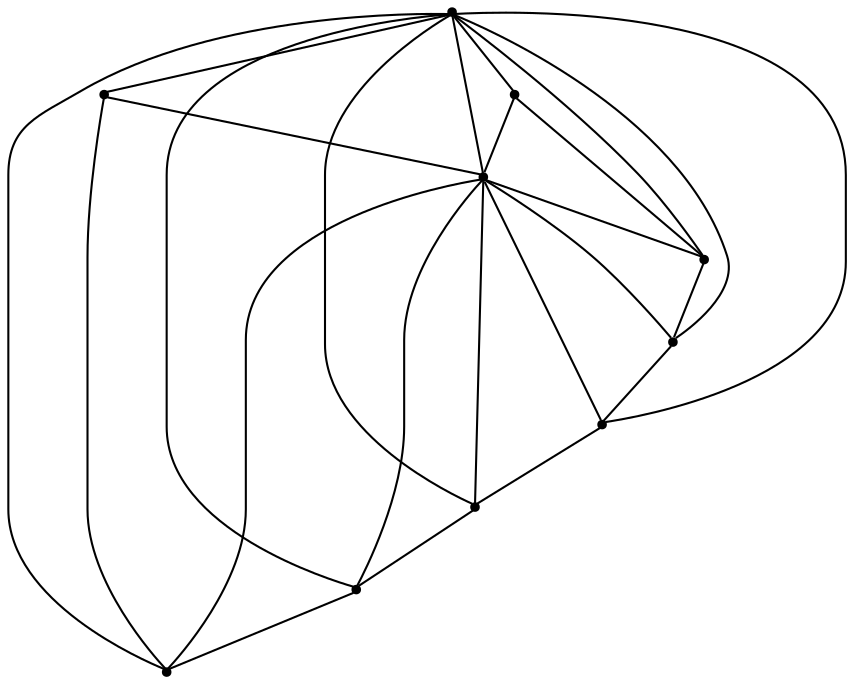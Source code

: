 graph {
  node [shape=point,comment="{\"directed\":false,\"doi\":\"10.1007/3-540-37623-2_13\",\"figure\":\"5\"}"]

  v0 [pos="489.4058600334999,623.0838521321614"]
  v1 [pos="516.1864710053269,330.8963521321614"]
  v2 [pos="542.5357904279315,489.83692169189453"]
  v3 [pos="568.8954581771815,517.4619420369465"]
  v4 [pos="516.4156920041396,464.121348063151"]
  v5 [pos="489.6215058081111,437.1463521321614"]
  v6 [pos="463.05654061089535,410.7889556884765"]
  v7 [pos="436.4915754136796,384.0213521321614"]
  v8 [pos="410.1558153192294,357.6639556884765"]
  v9 [pos="409.9266102164638,331.308848063151"]

  v0 -- v9 [id="-1",pos="489.4058600334999,623.0838521321614 383.53982381090486,623.6536407470703 383.53982381090486,623.6536407470703 383.53982381090486,623.6536407470703 383.53982381090486,331.4661407470703 383.53982381090486,331.4661407470703 383.53982381090486,331.4661407470703 409.9266102164638,331.308848063151 409.9266102164638,331.308848063151 409.9266102164638,331.308848063151"]
  v1 -- v0 [id="-2",pos="516.1864710053269,330.8963521321614 622.3869600583671,331.4661407470703 622.3869600583671,331.4661407470703 622.3869600583671,331.4661407470703 622.3869600583671,623.6536407470703 622.3869600583671,623.6536407470703 622.3869600583671,623.6536407470703 489.4058600334999,623.0838521321614 489.4058600334999,623.0838521321614 489.4058600334999,623.0838521321614"]
  v0 -- v8 [id="-3",pos="489.4058600334999,623.0838521321614 409.86723848064094,597.0911407470703 409.86723848064094,597.0911407470703 409.86723848064094,597.0911407470703 410.1558153192294,357.6639556884765 410.1558153192294,357.6639556884765 410.1558153192294,357.6639556884765"]
  v8 -- v7 [id="-4",pos="410.1558153192294,357.6639556884765 436.4915754136796,384.0213521321614 436.4915754136796,384.0213521321614 436.4915754136796,384.0213521321614"]
  v6 -- v5 [id="-5",pos="463.05654061089535,410.7889556884765 489.6215058081111,437.1463521321614 489.6215058081111,437.1463521321614 489.6215058081111,437.1463521321614"]
  v5 -- v4 [id="-6",pos="489.6215058081111,437.1463521321614 516.4156920041396,464.121348063151 516.4156920041396,464.121348063151 516.4156920041396,464.121348063151"]
  v4 -- v2 [id="-7",pos="516.4156920041396,464.121348063151 542.5357904279315,489.83692169189453 542.5357904279315,489.83692169189453 542.5357904279315,489.83692169189453"]
  v2 -- v3 [id="-8",pos="542.5357904279315,489.83692169189453 568.8954581771815,517.4619420369465 568.8954581771815,517.4619420369465 568.8954581771815,517.4619420369465"]
  v9 -- v8 [id="-9",pos="409.9266102164638,331.308848063151 410.1558153192294,357.6639556884765 410.1558153192294,357.6639556884765 410.1558153192294,357.6639556884765"]
  v7 -- v6 [id="-10",pos="436.4915754136796,384.0213521321614 463.05654061089535,410.7889556884765 463.05654061089535,410.7889556884765 463.05654061089535,410.7889556884765"]
  v7 -- v0 [id="-11",pos="436.4915754136796,384.0213521321614 436.4322036778567,570.5286407470703 436.4322036778567,570.5286407470703 436.4322036778567,570.5286407470703 489.4058600334999,623.0838521321614 489.4058600334999,623.0838521321614 489.4058600334999,623.0838521321614"]
  v1 -- v8 [id="-12",pos="516.1864710053269,330.8963521321614 436.4322036778567,358.02864074707026 436.4322036778567,358.02864074707026 436.4322036778567,358.02864074707026 410.1558153192294,357.6639556884765 410.1558153192294,357.6639556884765 410.1558153192294,357.6639556884765"]
  v7 -- v1 [id="-13",pos="436.4915754136796,384.0213521321614 462.9971688750725,384.59114074707026 462.9971688750725,384.59114074707026 462.9971688750725,384.59114074707026 516.1864710053269,330.8963521321614 516.1864710053269,330.8963521321614 516.1864710053269,330.8963521321614"]
  v6 -- v0 [id="-14",pos="463.05654061089535,410.7889556884765 462.9971688750725,543.9661407470703 462.9971688750725,543.9661407470703 462.9971688750725,543.9661407470703 489.4058600334999,623.0838521321614 489.4058600334999,623.0838521321614 489.4058600334999,623.0838521321614"]
  v0 -- v4 [id="-15",pos="489.4058600334999,623.0838521321614 516.127099269504,544.1993459065754 516.127099269504,544.1993459065754 516.127099269504,544.1993459065754 516.4156920041396,464.121348063151 516.4156920041396,464.121348063151 516.4156920041396,464.121348063151"]
  v5 -- v0 [id="-16",pos="489.6215058081111,437.1463521321614 489.4058600334999,623.0838521321614 489.4058600334999,623.0838521321614 489.4058600334999,623.0838521321614"]
  v6 -- v1 [id="-17",pos="463.05654061089535,410.7889556884765 489.56213407228825,411.15364074707026 489.56213407228825,411.15364074707026 489.56213407228825,411.15364074707026 516.1864710053269,330.8963521321614 516.1864710053269,330.8963521321614 516.1864710053269,330.8963521321614"]
  v5 -- v1 [id="-18",pos="489.6215058081111,437.1463521321614 516.127099269504,437.71614074707026 516.127099269504,437.71614074707026 516.127099269504,437.71614074707026 516.1864710053269,330.8963521321614 516.1864710053269,330.8963521321614 516.1864710053269,330.8963521321614"]
  v1 -- v4 [id="-19",pos="516.1864710053269,330.8963521321614 542.6920644667198,411.15364074707026 542.6920644667198,411.15364074707026 542.6920644667198,411.15364074707026 542.6920644667198,464.27864074707026 542.6920644667198,464.27864074707026 542.6920644667198,464.27864074707026 516.4156920041396,464.121348063151 516.4156920041396,464.121348063151 516.4156920041396,464.121348063151"]
  v1 -- v2 [id="-20",pos="516.1864710053269,330.8963521321614 569.2570296639356,384.59114074707026 569.2570296639356,384.59114074707026 569.2570296639356,384.59114074707026 569.2570296639356,490.8411407470703 569.2570296639356,490.8411407470703 569.2570296639356,490.8411407470703 542.5357904279315,489.83692169189453 542.5357904279315,489.83692169189453 542.5357904279315,489.83692169189453"]
  v2 -- v0 [id="-21",pos="542.5357904279315,489.83692169189453 542.6920644667198,570.5286407470703 542.6920644667198,570.5286407470703 542.6920644667198,570.5286407470703 489.4058600334999,623.0838521321614 489.4058600334999,623.0838521321614 489.4058600334999,623.0838521321614"]
  v3 -- v1 [id="-22",pos="568.8954581771815,517.4619420369465 595.8219948611513,517.4036407470703 595.8219948611513,517.4036407470703 595.8219948611513,517.4036407470703 595.8219948611513,358.2618459065755 595.8219948611513,358.2618459065755 595.8219948611513,358.2618459065755 516.1864710053269,330.8963521321614 516.1864710053269,330.8963521321614 516.1864710053269,330.8963521321614"]
  v0 -- v3 [id="-23",pos="489.4058600334999,623.0838521321614 569.2570296639356,597.0911407470703 569.2570296639356,597.0911407470703 569.2570296639356,597.0911407470703 568.8954581771815,517.4619420369465 568.8954581771815,517.4619420369465 568.8954581771815,517.4619420369465"]
  v9 -- v1 [id="-24",pos="409.9266102164638,331.308848063151 516.1864710053269,330.8963521321614 516.1864710053269,330.8963521321614 516.1864710053269,330.8963521321614"]
}